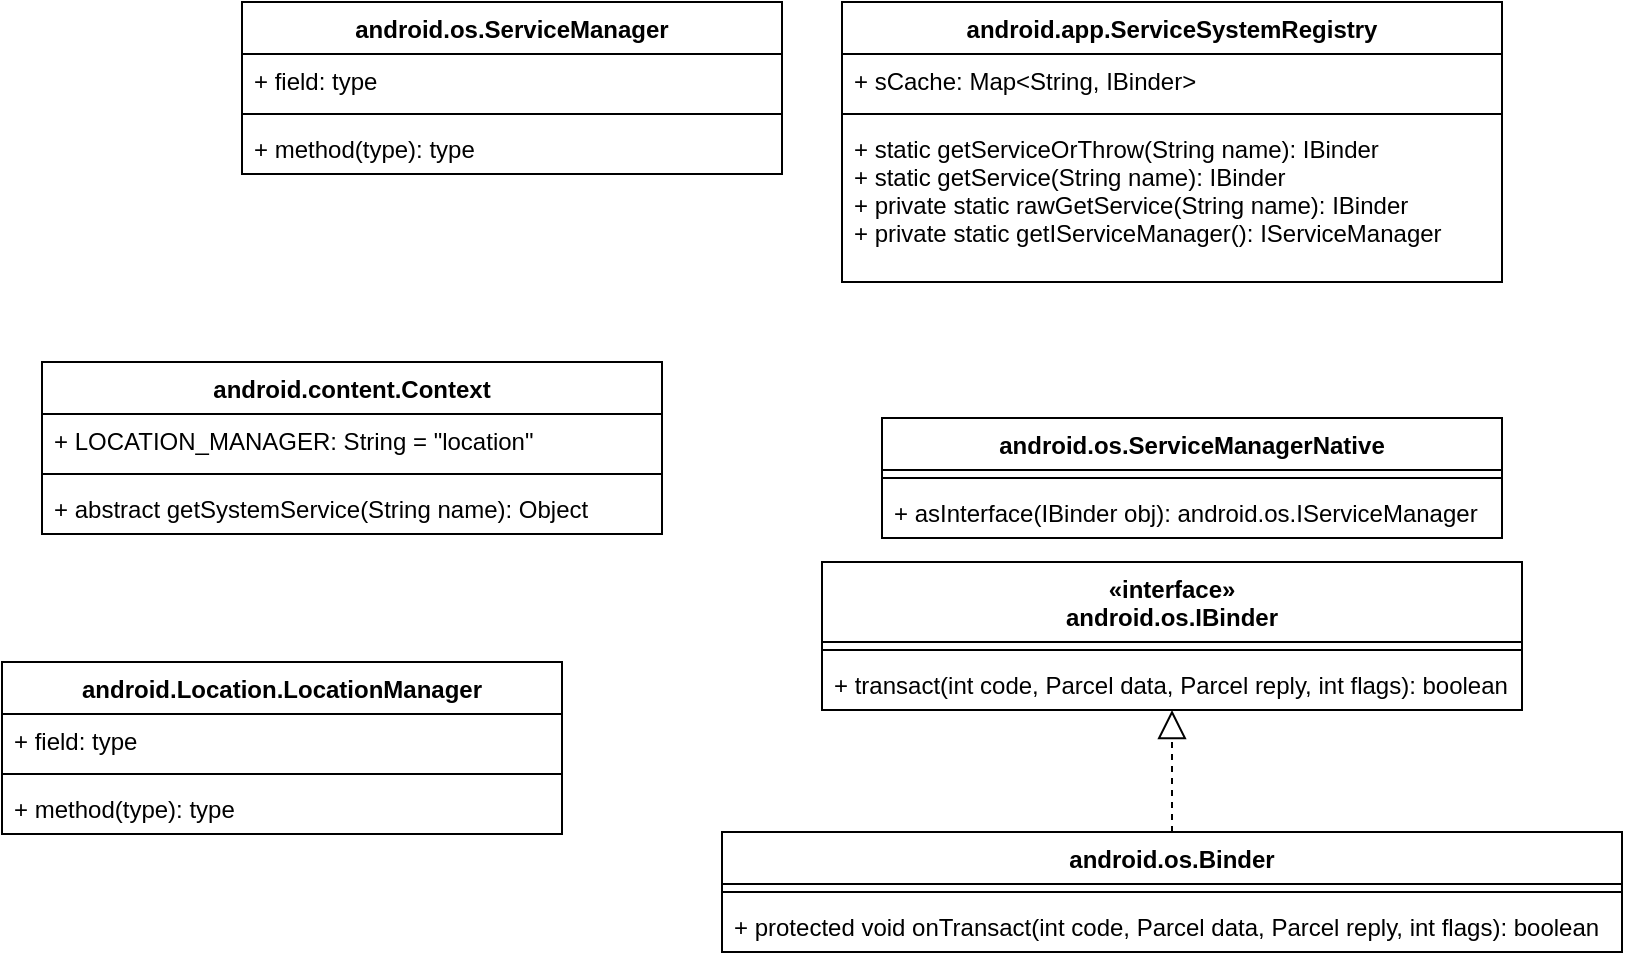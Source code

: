 <mxfile version="14.1.8" type="device"><diagram id="C5RBs43oDa-KdzZeNtuy" name="Page-1"><mxGraphModel dx="2249" dy="734" grid="1" gridSize="10" guides="1" tooltips="1" connect="1" arrows="1" fold="1" page="1" pageScale="1" pageWidth="827" pageHeight="1169" math="0" shadow="0"><root><mxCell id="WIyWlLk6GJQsqaUBKTNV-0"/><mxCell id="WIyWlLk6GJQsqaUBKTNV-1" parent="WIyWlLk6GJQsqaUBKTNV-0"/><mxCell id="JiyaD9Qqe-H0ZfJbXGFM-4" value="android.Location.LocationManager" style="swimlane;fontStyle=1;align=center;verticalAlign=top;childLayout=stackLayout;horizontal=1;startSize=26;horizontalStack=0;resizeParent=1;resizeParentMax=0;resizeLast=0;collapsible=1;marginBottom=0;" vertex="1" parent="WIyWlLk6GJQsqaUBKTNV-1"><mxGeometry x="-20" y="470" width="280" height="86" as="geometry"/></mxCell><mxCell id="JiyaD9Qqe-H0ZfJbXGFM-5" value="+ field: type" style="text;strokeColor=none;fillColor=none;align=left;verticalAlign=top;spacingLeft=4;spacingRight=4;overflow=hidden;rotatable=0;points=[[0,0.5],[1,0.5]];portConstraint=eastwest;" vertex="1" parent="JiyaD9Qqe-H0ZfJbXGFM-4"><mxGeometry y="26" width="280" height="26" as="geometry"/></mxCell><mxCell id="JiyaD9Qqe-H0ZfJbXGFM-6" value="" style="line;strokeWidth=1;fillColor=none;align=left;verticalAlign=middle;spacingTop=-1;spacingLeft=3;spacingRight=3;rotatable=0;labelPosition=right;points=[];portConstraint=eastwest;" vertex="1" parent="JiyaD9Qqe-H0ZfJbXGFM-4"><mxGeometry y="52" width="280" height="8" as="geometry"/></mxCell><mxCell id="JiyaD9Qqe-H0ZfJbXGFM-7" value="+ method(type): type" style="text;strokeColor=none;fillColor=none;align=left;verticalAlign=top;spacingLeft=4;spacingRight=4;overflow=hidden;rotatable=0;points=[[0,0.5],[1,0.5]];portConstraint=eastwest;" vertex="1" parent="JiyaD9Qqe-H0ZfJbXGFM-4"><mxGeometry y="60" width="280" height="26" as="geometry"/></mxCell><mxCell id="JiyaD9Qqe-H0ZfJbXGFM-8" value="android.content.Context" style="swimlane;fontStyle=1;align=center;verticalAlign=top;childLayout=stackLayout;horizontal=1;startSize=26;horizontalStack=0;resizeParent=1;resizeParentMax=0;resizeLast=0;collapsible=1;marginBottom=0;" vertex="1" parent="WIyWlLk6GJQsqaUBKTNV-1"><mxGeometry y="320" width="310" height="86" as="geometry"/></mxCell><mxCell id="JiyaD9Qqe-H0ZfJbXGFM-9" value="+ LOCATION_MANAGER: String = &quot;location&quot;" style="text;strokeColor=none;fillColor=none;align=left;verticalAlign=top;spacingLeft=4;spacingRight=4;overflow=hidden;rotatable=0;points=[[0,0.5],[1,0.5]];portConstraint=eastwest;" vertex="1" parent="JiyaD9Qqe-H0ZfJbXGFM-8"><mxGeometry y="26" width="310" height="26" as="geometry"/></mxCell><mxCell id="JiyaD9Qqe-H0ZfJbXGFM-10" value="" style="line;strokeWidth=1;fillColor=none;align=left;verticalAlign=middle;spacingTop=-1;spacingLeft=3;spacingRight=3;rotatable=0;labelPosition=right;points=[];portConstraint=eastwest;" vertex="1" parent="JiyaD9Qqe-H0ZfJbXGFM-8"><mxGeometry y="52" width="310" height="8" as="geometry"/></mxCell><mxCell id="JiyaD9Qqe-H0ZfJbXGFM-11" value="+ abstract getSystemService(String name): Object" style="text;strokeColor=none;fillColor=none;align=left;verticalAlign=top;spacingLeft=4;spacingRight=4;overflow=hidden;rotatable=0;points=[[0,0.5],[1,0.5]];portConstraint=eastwest;" vertex="1" parent="JiyaD9Qqe-H0ZfJbXGFM-8"><mxGeometry y="60" width="310" height="26" as="geometry"/></mxCell><mxCell id="JiyaD9Qqe-H0ZfJbXGFM-12" value="android.os.ServiceManager" style="swimlane;fontStyle=1;align=center;verticalAlign=top;childLayout=stackLayout;horizontal=1;startSize=26;horizontalStack=0;resizeParent=1;resizeParentMax=0;resizeLast=0;collapsible=1;marginBottom=0;" vertex="1" parent="WIyWlLk6GJQsqaUBKTNV-1"><mxGeometry x="100" y="140" width="270" height="86" as="geometry"/></mxCell><mxCell id="JiyaD9Qqe-H0ZfJbXGFM-13" value="+ field: type" style="text;strokeColor=none;fillColor=none;align=left;verticalAlign=top;spacingLeft=4;spacingRight=4;overflow=hidden;rotatable=0;points=[[0,0.5],[1,0.5]];portConstraint=eastwest;" vertex="1" parent="JiyaD9Qqe-H0ZfJbXGFM-12"><mxGeometry y="26" width="270" height="26" as="geometry"/></mxCell><mxCell id="JiyaD9Qqe-H0ZfJbXGFM-14" value="" style="line;strokeWidth=1;fillColor=none;align=left;verticalAlign=middle;spacingTop=-1;spacingLeft=3;spacingRight=3;rotatable=0;labelPosition=right;points=[];portConstraint=eastwest;" vertex="1" parent="JiyaD9Qqe-H0ZfJbXGFM-12"><mxGeometry y="52" width="270" height="8" as="geometry"/></mxCell><mxCell id="JiyaD9Qqe-H0ZfJbXGFM-15" value="+ method(type): type" style="text;strokeColor=none;fillColor=none;align=left;verticalAlign=top;spacingLeft=4;spacingRight=4;overflow=hidden;rotatable=0;points=[[0,0.5],[1,0.5]];portConstraint=eastwest;" vertex="1" parent="JiyaD9Qqe-H0ZfJbXGFM-12"><mxGeometry y="60" width="270" height="26" as="geometry"/></mxCell><mxCell id="JiyaD9Qqe-H0ZfJbXGFM-16" value="android.app.ServiceSystemRegistry" style="swimlane;fontStyle=1;align=center;verticalAlign=top;childLayout=stackLayout;horizontal=1;startSize=26;horizontalStack=0;resizeParent=1;resizeParentMax=0;resizeLast=0;collapsible=1;marginBottom=0;" vertex="1" parent="WIyWlLk6GJQsqaUBKTNV-1"><mxGeometry x="400" y="140" width="330" height="140" as="geometry"/></mxCell><mxCell id="JiyaD9Qqe-H0ZfJbXGFM-17" value="+ sCache: Map&lt;String, IBinder&gt;" style="text;strokeColor=none;fillColor=none;align=left;verticalAlign=top;spacingLeft=4;spacingRight=4;overflow=hidden;rotatable=0;points=[[0,0.5],[1,0.5]];portConstraint=eastwest;" vertex="1" parent="JiyaD9Qqe-H0ZfJbXGFM-16"><mxGeometry y="26" width="330" height="26" as="geometry"/></mxCell><mxCell id="JiyaD9Qqe-H0ZfJbXGFM-18" value="" style="line;strokeWidth=1;fillColor=none;align=left;verticalAlign=middle;spacingTop=-1;spacingLeft=3;spacingRight=3;rotatable=0;labelPosition=right;points=[];portConstraint=eastwest;" vertex="1" parent="JiyaD9Qqe-H0ZfJbXGFM-16"><mxGeometry y="52" width="330" height="8" as="geometry"/></mxCell><mxCell id="JiyaD9Qqe-H0ZfJbXGFM-19" value="+ static getServiceOrThrow(String name): IBinder&#10;+ static getService(String name): IBinder&#10;+ private static rawGetService(String name): IBinder&#10;+ private static getIServiceManager(): IServiceManager" style="text;strokeColor=none;fillColor=none;align=left;verticalAlign=top;spacingLeft=4;spacingRight=4;overflow=hidden;rotatable=0;points=[[0,0.5],[1,0.5]];portConstraint=eastwest;" vertex="1" parent="JiyaD9Qqe-H0ZfJbXGFM-16"><mxGeometry y="60" width="330" height="80" as="geometry"/></mxCell><mxCell id="JiyaD9Qqe-H0ZfJbXGFM-20" value="android.os.ServiceManagerNative" style="swimlane;fontStyle=1;align=center;verticalAlign=top;childLayout=stackLayout;horizontal=1;startSize=26;horizontalStack=0;resizeParent=1;resizeParentMax=0;resizeLast=0;collapsible=1;marginBottom=0;" vertex="1" parent="WIyWlLk6GJQsqaUBKTNV-1"><mxGeometry x="420" y="348" width="310" height="60" as="geometry"/></mxCell><mxCell id="JiyaD9Qqe-H0ZfJbXGFM-22" value="" style="line;strokeWidth=1;fillColor=none;align=left;verticalAlign=middle;spacingTop=-1;spacingLeft=3;spacingRight=3;rotatable=0;labelPosition=right;points=[];portConstraint=eastwest;" vertex="1" parent="JiyaD9Qqe-H0ZfJbXGFM-20"><mxGeometry y="26" width="310" height="8" as="geometry"/></mxCell><mxCell id="JiyaD9Qqe-H0ZfJbXGFM-23" value="+ asInterface(IBinder obj): android.os.IServiceManager" style="text;strokeColor=none;fillColor=none;align=left;verticalAlign=top;spacingLeft=4;spacingRight=4;overflow=hidden;rotatable=0;points=[[0,0.5],[1,0.5]];portConstraint=eastwest;" vertex="1" parent="JiyaD9Qqe-H0ZfJbXGFM-20"><mxGeometry y="34" width="310" height="26" as="geometry"/></mxCell><mxCell id="JiyaD9Qqe-H0ZfJbXGFM-25" value="android.os.Binder" style="swimlane;fontStyle=1;align=center;verticalAlign=top;childLayout=stackLayout;horizontal=1;startSize=26;horizontalStack=0;resizeParent=1;resizeParentMax=0;resizeLast=0;collapsible=1;marginBottom=0;" vertex="1" parent="WIyWlLk6GJQsqaUBKTNV-1"><mxGeometry x="340" y="555" width="450" height="60" as="geometry"/></mxCell><mxCell id="JiyaD9Qqe-H0ZfJbXGFM-27" value="" style="line;strokeWidth=1;fillColor=none;align=left;verticalAlign=middle;spacingTop=-1;spacingLeft=3;spacingRight=3;rotatable=0;labelPosition=right;points=[];portConstraint=eastwest;" vertex="1" parent="JiyaD9Qqe-H0ZfJbXGFM-25"><mxGeometry y="26" width="450" height="8" as="geometry"/></mxCell><mxCell id="JiyaD9Qqe-H0ZfJbXGFM-28" value="+ protected void onTransact(int code, Parcel data, Parcel reply, int flags): boolean" style="text;strokeColor=none;fillColor=none;align=left;verticalAlign=top;spacingLeft=4;spacingRight=4;overflow=hidden;rotatable=0;points=[[0,0.5],[1,0.5]];portConstraint=eastwest;" vertex="1" parent="JiyaD9Qqe-H0ZfJbXGFM-25"><mxGeometry y="34" width="450" height="26" as="geometry"/></mxCell><mxCell id="JiyaD9Qqe-H0ZfJbXGFM-29" value="«interface»&#10;android.os.IBinder" style="swimlane;fontStyle=1;align=center;verticalAlign=top;childLayout=stackLayout;horizontal=1;startSize=40;horizontalStack=0;resizeParent=1;resizeParentMax=0;resizeLast=0;collapsible=1;marginBottom=0;" vertex="1" parent="WIyWlLk6GJQsqaUBKTNV-1"><mxGeometry x="390" y="420" width="350" height="74" as="geometry"/></mxCell><mxCell id="JiyaD9Qqe-H0ZfJbXGFM-31" value="" style="line;strokeWidth=1;fillColor=none;align=left;verticalAlign=middle;spacingTop=-1;spacingLeft=3;spacingRight=3;rotatable=0;labelPosition=right;points=[];portConstraint=eastwest;" vertex="1" parent="JiyaD9Qqe-H0ZfJbXGFM-29"><mxGeometry y="40" width="350" height="8" as="geometry"/></mxCell><mxCell id="JiyaD9Qqe-H0ZfJbXGFM-32" value="+ transact(int code, Parcel data, Parcel reply, int flags): boolean" style="text;strokeColor=none;fillColor=none;align=left;verticalAlign=top;spacingLeft=4;spacingRight=4;overflow=hidden;rotatable=0;points=[[0,0.5],[1,0.5]];portConstraint=eastwest;" vertex="1" parent="JiyaD9Qqe-H0ZfJbXGFM-29"><mxGeometry y="48" width="350" height="26" as="geometry"/></mxCell><mxCell id="JiyaD9Qqe-H0ZfJbXGFM-34" value="" style="endArrow=block;dashed=1;endFill=0;endSize=12;html=1;exitX=0.5;exitY=0;exitDx=0;exitDy=0;" edge="1" parent="WIyWlLk6GJQsqaUBKTNV-1" source="JiyaD9Qqe-H0ZfJbXGFM-25" target="JiyaD9Qqe-H0ZfJbXGFM-32"><mxGeometry width="160" relative="1" as="geometry"><mxPoint x="350" y="760" as="sourcePoint"/><mxPoint x="320" y="730" as="targetPoint"/></mxGeometry></mxCell></root></mxGraphModel></diagram></mxfile>